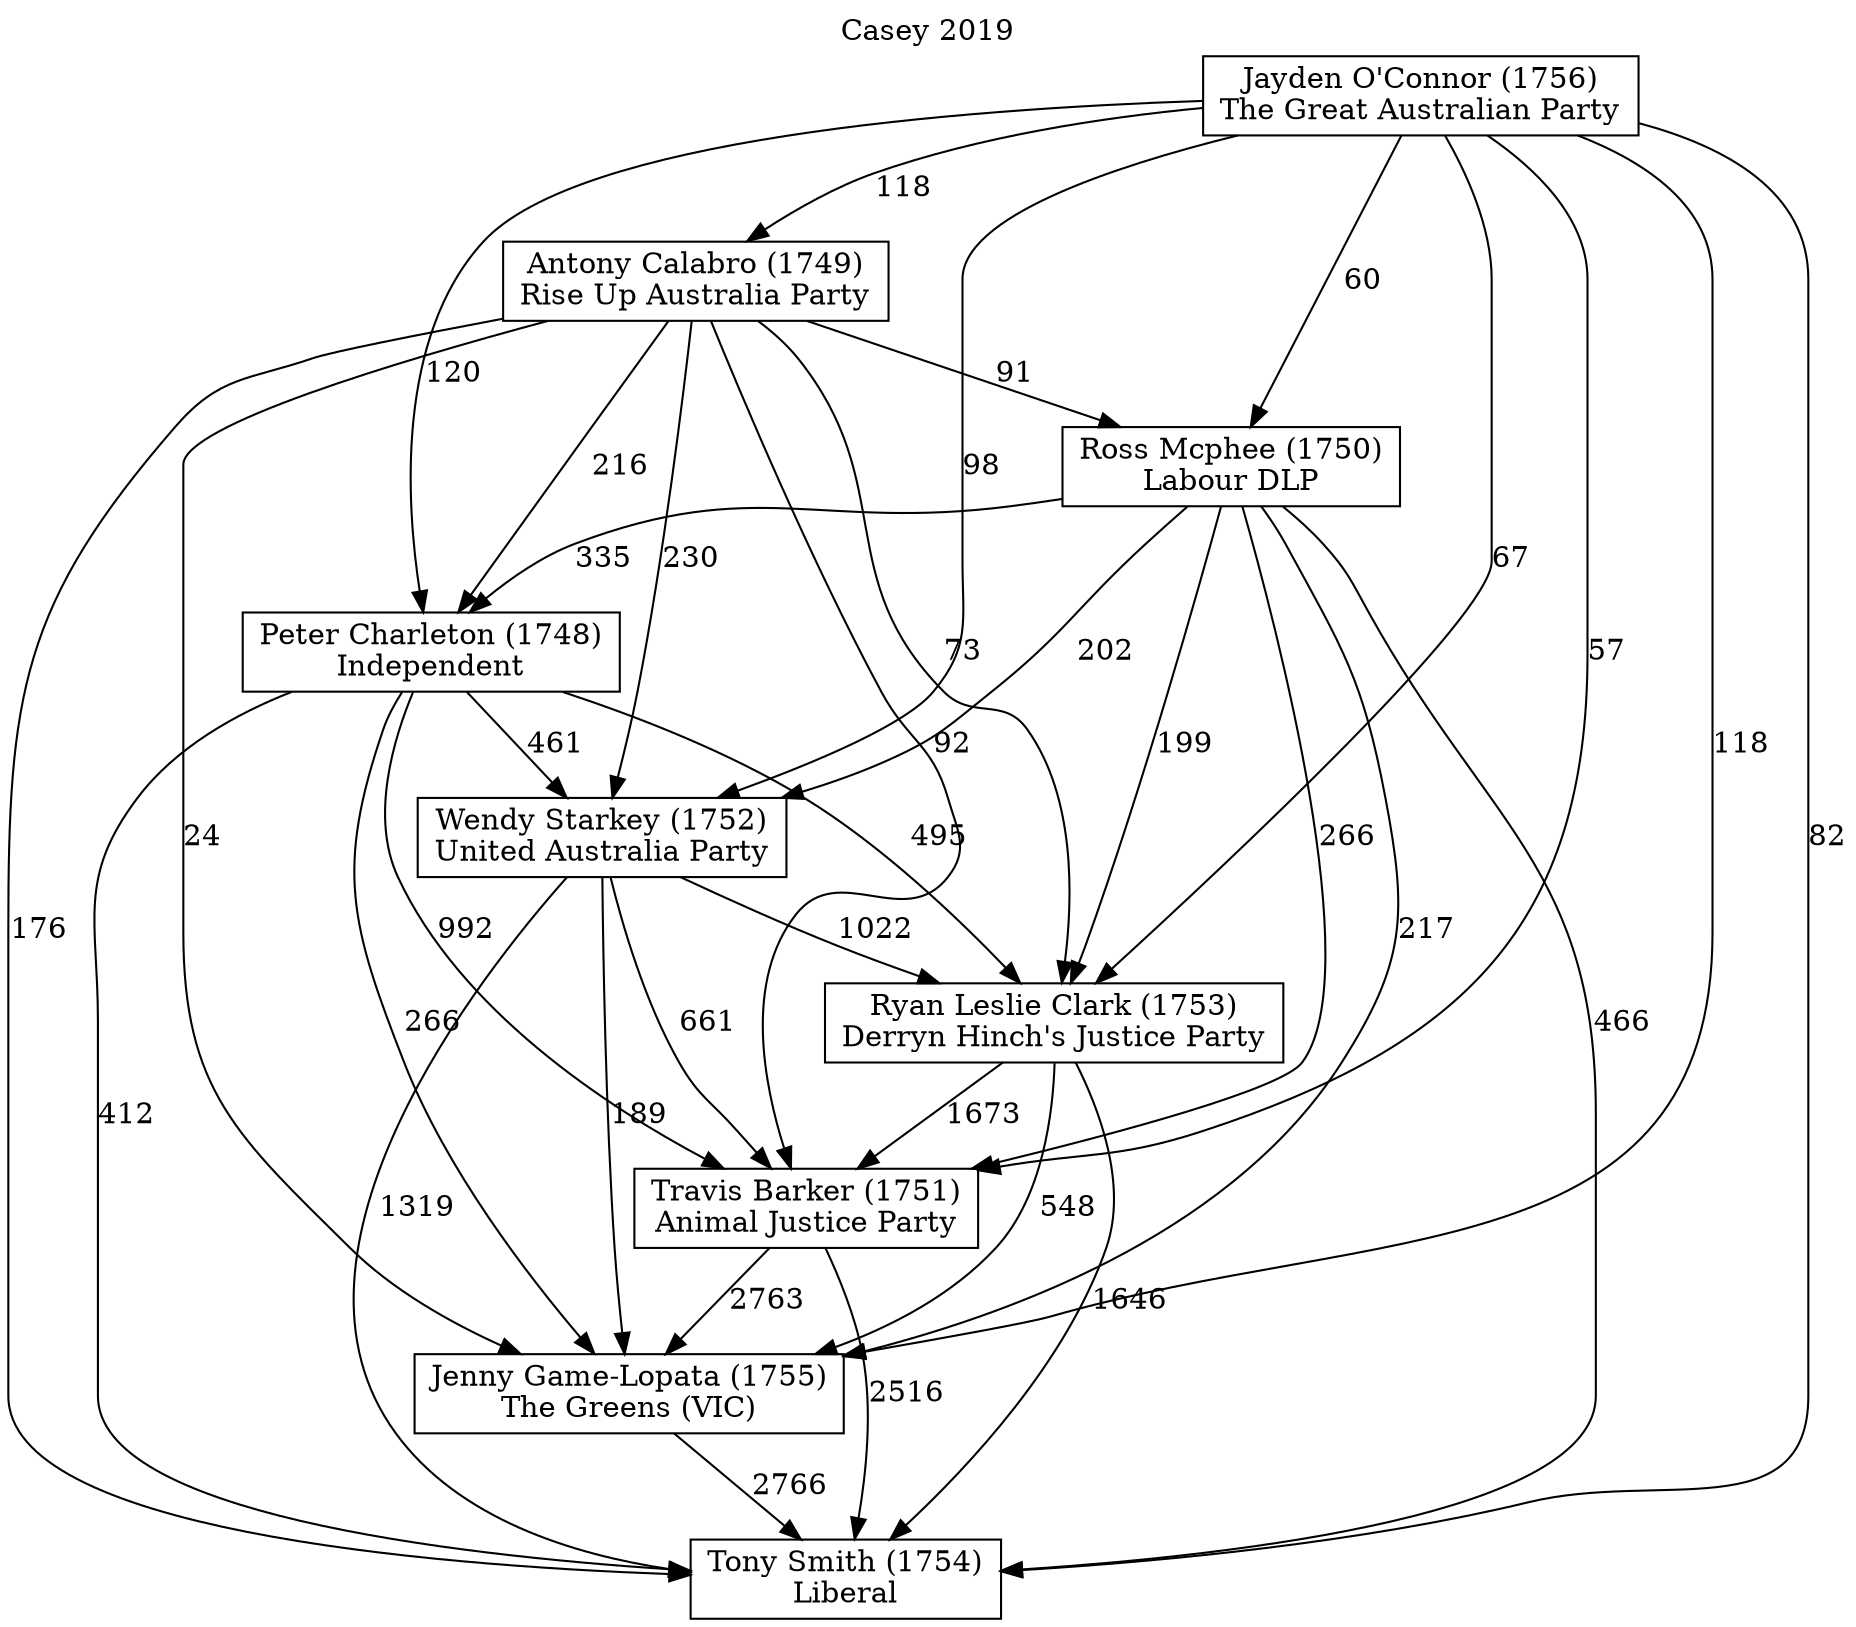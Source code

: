// House preference flow
digraph "Tony Smith (1754)_Casey_2019" {
	graph [label="Casey 2019" labelloc=t mclimit=10]
	node [shape=box]
	"Tony Smith (1754)" [label="Tony Smith (1754)
Liberal"]
	"Jenny Game-Lopata (1755)" [label="Jenny Game-Lopata (1755)
The Greens (VIC)"]
	"Travis Barker (1751)" [label="Travis Barker (1751)
Animal Justice Party"]
	"Ryan Leslie Clark (1753)" [label="Ryan Leslie Clark (1753)
Derryn Hinch's Justice Party"]
	"Wendy Starkey (1752)" [label="Wendy Starkey (1752)
United Australia Party"]
	"Peter Charleton (1748)" [label="Peter Charleton (1748)
Independent"]
	"Ross Mcphee (1750)" [label="Ross Mcphee (1750)
Labour DLP"]
	"Antony Calabro (1749)" [label="Antony Calabro (1749)
Rise Up Australia Party"]
	"Jayden O'Connor (1756)" [label="Jayden O'Connor (1756)
The Great Australian Party"]
	"Jenny Game-Lopata (1755)" -> "Tony Smith (1754)" [label=2766]
	"Travis Barker (1751)" -> "Jenny Game-Lopata (1755)" [label=2763]
	"Ryan Leslie Clark (1753)" -> "Travis Barker (1751)" [label=1673]
	"Wendy Starkey (1752)" -> "Ryan Leslie Clark (1753)" [label=1022]
	"Peter Charleton (1748)" -> "Wendy Starkey (1752)" [label=461]
	"Ross Mcphee (1750)" -> "Peter Charleton (1748)" [label=335]
	"Antony Calabro (1749)" -> "Ross Mcphee (1750)" [label=91]
	"Jayden O'Connor (1756)" -> "Antony Calabro (1749)" [label=118]
	"Travis Barker (1751)" -> "Tony Smith (1754)" [label=2516]
	"Ryan Leslie Clark (1753)" -> "Tony Smith (1754)" [label=1646]
	"Wendy Starkey (1752)" -> "Tony Smith (1754)" [label=1319]
	"Peter Charleton (1748)" -> "Tony Smith (1754)" [label=412]
	"Ross Mcphee (1750)" -> "Tony Smith (1754)" [label=466]
	"Antony Calabro (1749)" -> "Tony Smith (1754)" [label=176]
	"Jayden O'Connor (1756)" -> "Tony Smith (1754)" [label=82]
	"Jayden O'Connor (1756)" -> "Ross Mcphee (1750)" [label=60]
	"Antony Calabro (1749)" -> "Peter Charleton (1748)" [label=216]
	"Jayden O'Connor (1756)" -> "Peter Charleton (1748)" [label=120]
	"Ross Mcphee (1750)" -> "Wendy Starkey (1752)" [label=202]
	"Antony Calabro (1749)" -> "Wendy Starkey (1752)" [label=230]
	"Jayden O'Connor (1756)" -> "Wendy Starkey (1752)" [label=98]
	"Peter Charleton (1748)" -> "Ryan Leslie Clark (1753)" [label=495]
	"Ross Mcphee (1750)" -> "Ryan Leslie Clark (1753)" [label=199]
	"Antony Calabro (1749)" -> "Ryan Leslie Clark (1753)" [label=73]
	"Jayden O'Connor (1756)" -> "Ryan Leslie Clark (1753)" [label=67]
	"Wendy Starkey (1752)" -> "Travis Barker (1751)" [label=661]
	"Peter Charleton (1748)" -> "Travis Barker (1751)" [label=992]
	"Ross Mcphee (1750)" -> "Travis Barker (1751)" [label=266]
	"Antony Calabro (1749)" -> "Travis Barker (1751)" [label=92]
	"Jayden O'Connor (1756)" -> "Travis Barker (1751)" [label=57]
	"Ryan Leslie Clark (1753)" -> "Jenny Game-Lopata (1755)" [label=548]
	"Wendy Starkey (1752)" -> "Jenny Game-Lopata (1755)" [label=189]
	"Peter Charleton (1748)" -> "Jenny Game-Lopata (1755)" [label=266]
	"Ross Mcphee (1750)" -> "Jenny Game-Lopata (1755)" [label=217]
	"Antony Calabro (1749)" -> "Jenny Game-Lopata (1755)" [label=24]
	"Jayden O'Connor (1756)" -> "Jenny Game-Lopata (1755)" [label=118]
}
